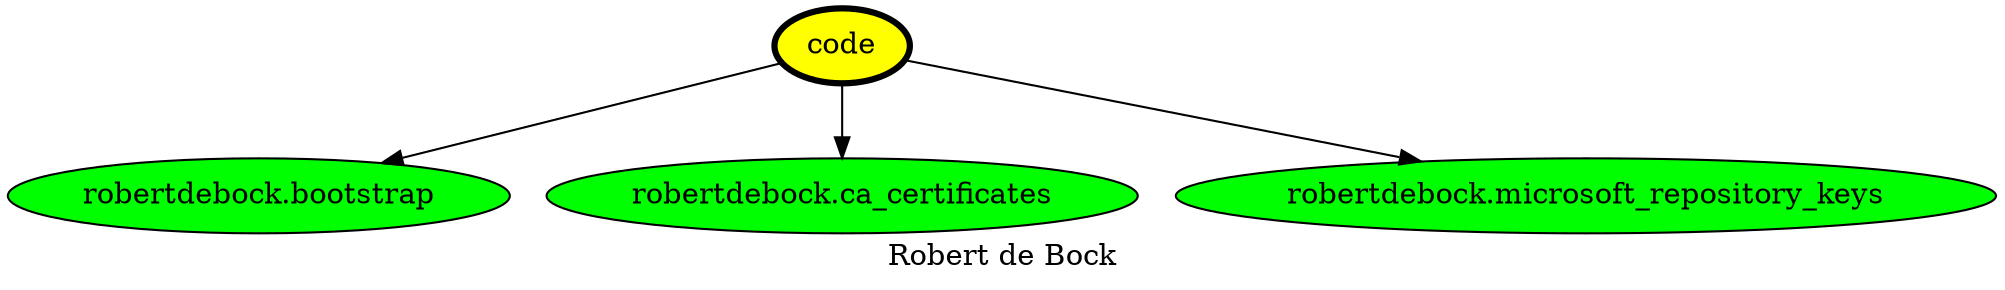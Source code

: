 digraph PhiloDilemma {
  label = "Robert de Bock" ;
  overlap=false
  {
    "code" [fillcolor=yellow style=filled penwidth=3]
    "robertdebock.bootstrap" [fillcolor=green style=filled]
    "robertdebock.ca_certificates" [fillcolor=green style=filled]
    "robertdebock.microsoft_repository_keys" [fillcolor=green style=filled]
  }
  "code" -> "robertdebock.bootstrap"
  "code" -> "robertdebock.ca_certificates"
  "code" -> "robertdebock.microsoft_repository_keys"
}
